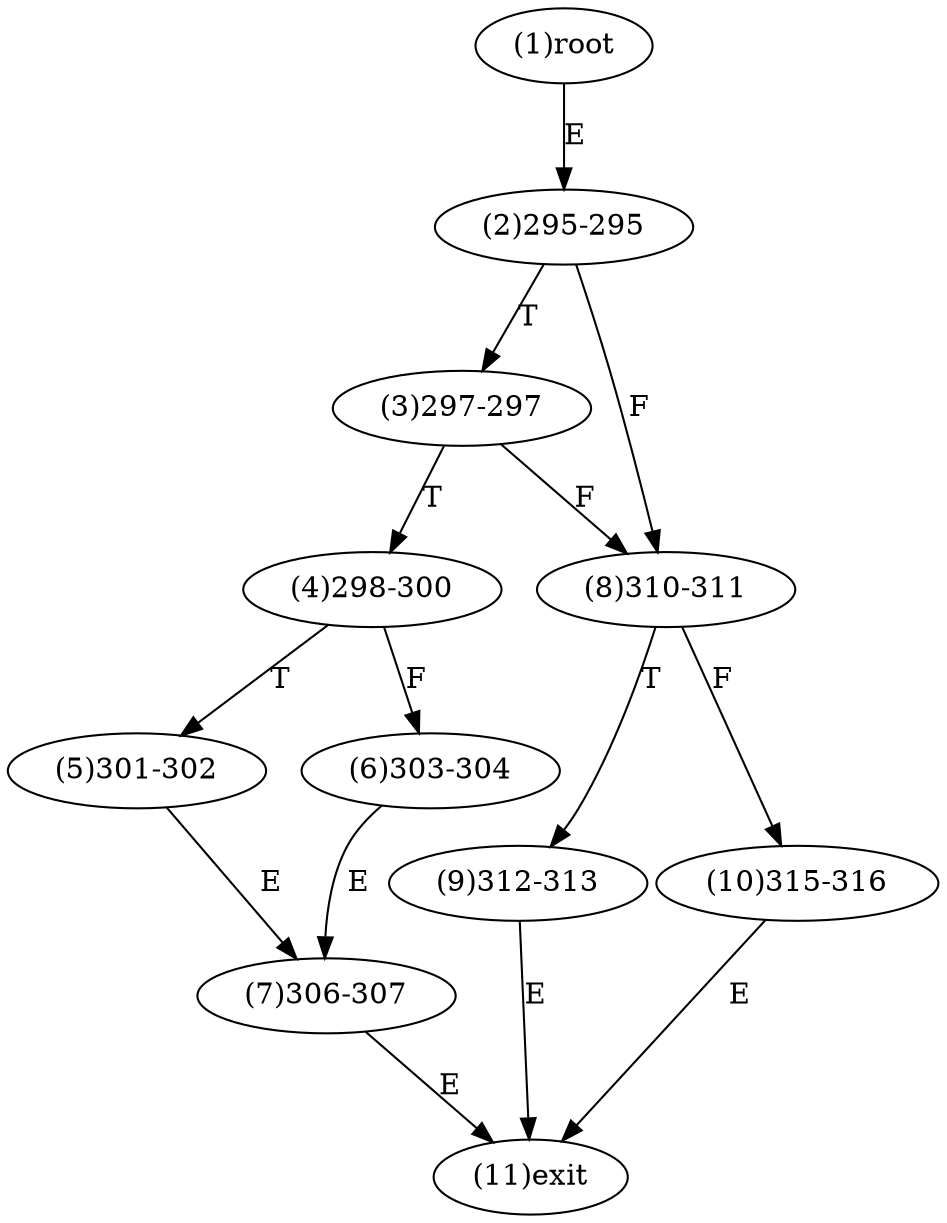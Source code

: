digraph "" { 
1[ label="(1)root"];
2[ label="(2)295-295"];
3[ label="(3)297-297"];
4[ label="(4)298-300"];
5[ label="(5)301-302"];
6[ label="(6)303-304"];
7[ label="(7)306-307"];
8[ label="(8)310-311"];
9[ label="(9)312-313"];
10[ label="(10)315-316"];
11[ label="(11)exit"];
1->2[ label="E"];
2->8[ label="F"];
2->3[ label="T"];
3->8[ label="F"];
3->4[ label="T"];
4->6[ label="F"];
4->5[ label="T"];
5->7[ label="E"];
6->7[ label="E"];
7->11[ label="E"];
8->10[ label="F"];
8->9[ label="T"];
9->11[ label="E"];
10->11[ label="E"];
}